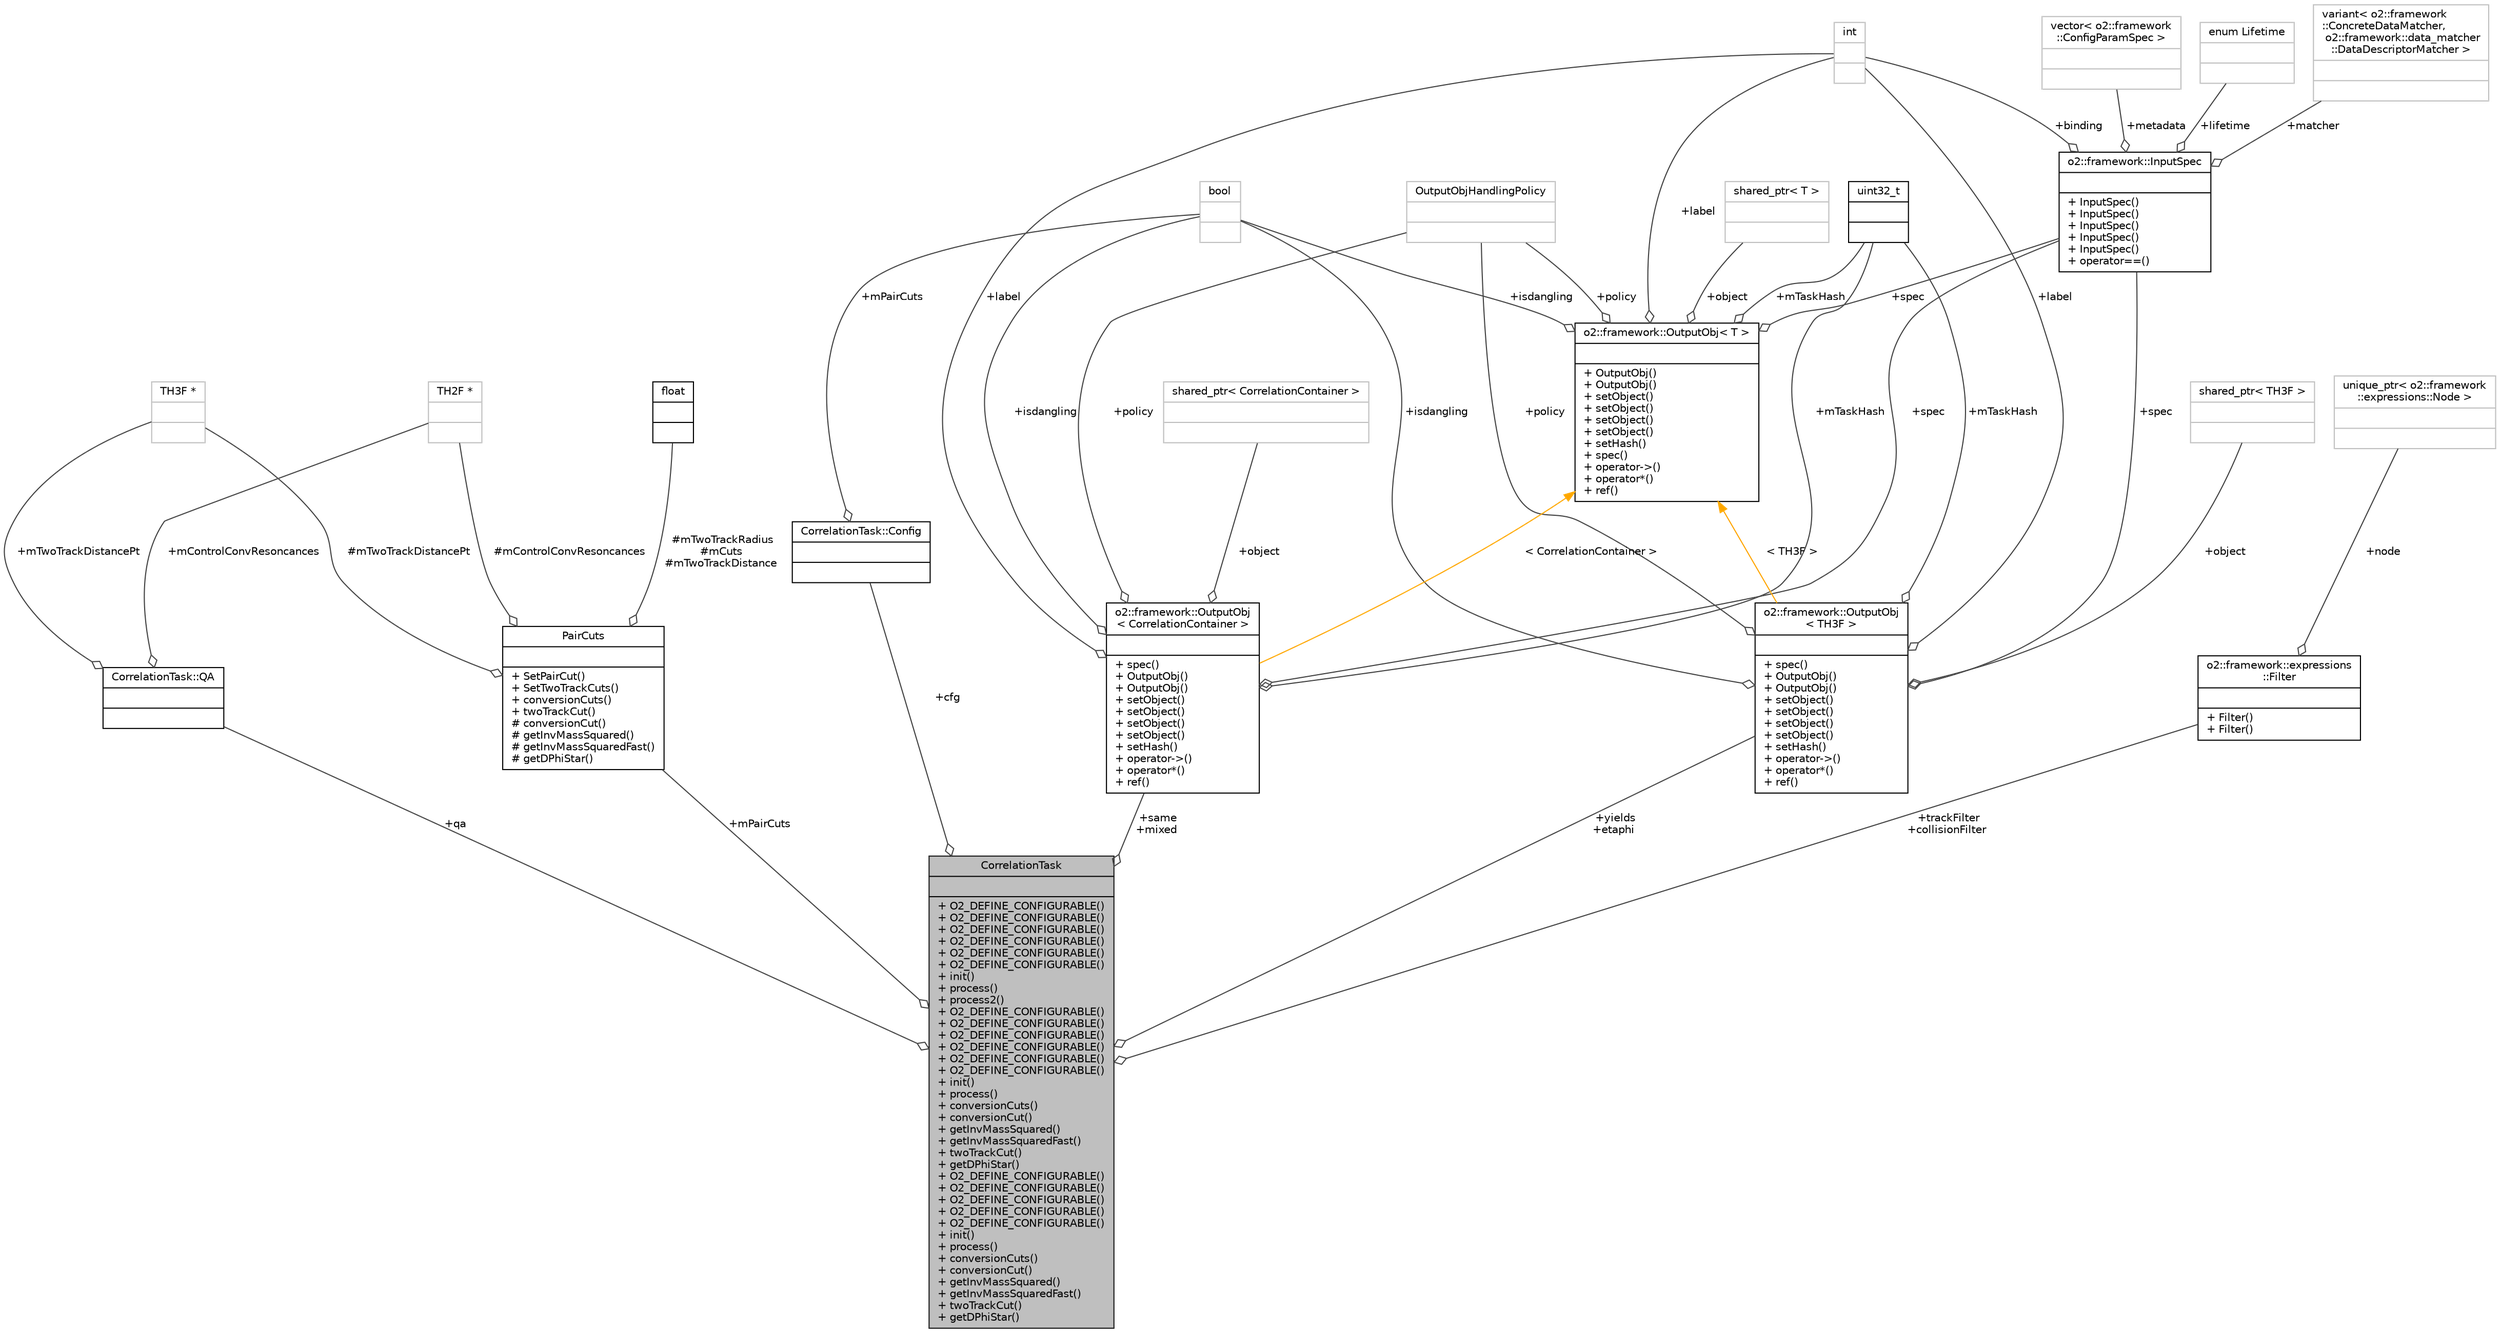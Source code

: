 digraph "CorrelationTask"
{
 // INTERACTIVE_SVG=YES
  bgcolor="transparent";
  edge [fontname="Helvetica",fontsize="10",labelfontname="Helvetica",labelfontsize="10"];
  node [fontname="Helvetica",fontsize="10",shape=record];
  Node1 [label="{CorrelationTask\n||+ O2_DEFINE_CONFIGURABLE()\l+ O2_DEFINE_CONFIGURABLE()\l+ O2_DEFINE_CONFIGURABLE()\l+ O2_DEFINE_CONFIGURABLE()\l+ O2_DEFINE_CONFIGURABLE()\l+ O2_DEFINE_CONFIGURABLE()\l+ init()\l+ process()\l+ process2()\l+ O2_DEFINE_CONFIGURABLE()\l+ O2_DEFINE_CONFIGURABLE()\l+ O2_DEFINE_CONFIGURABLE()\l+ O2_DEFINE_CONFIGURABLE()\l+ O2_DEFINE_CONFIGURABLE()\l+ O2_DEFINE_CONFIGURABLE()\l+ init()\l+ process()\l+ conversionCuts()\l+ conversionCut()\l+ getInvMassSquared()\l+ getInvMassSquaredFast()\l+ twoTrackCut()\l+ getDPhiStar()\l+ O2_DEFINE_CONFIGURABLE()\l+ O2_DEFINE_CONFIGURABLE()\l+ O2_DEFINE_CONFIGURABLE()\l+ O2_DEFINE_CONFIGURABLE()\l+ O2_DEFINE_CONFIGURABLE()\l+ init()\l+ process()\l+ conversionCuts()\l+ conversionCut()\l+ getInvMassSquared()\l+ getInvMassSquaredFast()\l+ twoTrackCut()\l+ getDPhiStar()\l}",height=0.2,width=0.4,color="black", fillcolor="grey75", style="filled", fontcolor="black"];
  Node2 -> Node1 [color="grey25",fontsize="10",style="solid",label=" +qa" ,arrowhead="odiamond",fontname="Helvetica"];
  Node2 [label="{CorrelationTask::QA\n||}",height=0.2,width=0.4,color="black",URL="$db/d2d/structCorrelationTask_1_1QA.html"];
  Node3 -> Node2 [color="grey25",fontsize="10",style="solid",label=" +mTwoTrackDistancePt" ,arrowhead="odiamond",fontname="Helvetica"];
  Node3 [label="{TH3F *\n||}",height=0.2,width=0.4,color="grey75"];
  Node4 -> Node2 [color="grey25",fontsize="10",style="solid",label=" +mControlConvResoncances" ,arrowhead="odiamond",fontname="Helvetica"];
  Node4 [label="{TH2F *\n||}",height=0.2,width=0.4,color="grey75"];
  Node5 -> Node1 [color="grey25",fontsize="10",style="solid",label=" +mPairCuts" ,arrowhead="odiamond",fontname="Helvetica"];
  Node5 [label="{PairCuts\n||+ SetPairCut()\l+ SetTwoTrackCuts()\l+ conversionCuts()\l+ twoTrackCut()\l# conversionCut()\l# getInvMassSquared()\l# getInvMassSquaredFast()\l# getDPhiStar()\l}",height=0.2,width=0.4,color="black",URL="$db/d0d/classPairCuts.html"];
  Node3 -> Node5 [color="grey25",fontsize="10",style="solid",label=" #mTwoTrackDistancePt" ,arrowhead="odiamond",fontname="Helvetica"];
  Node4 -> Node5 [color="grey25",fontsize="10",style="solid",label=" #mControlConvResoncances" ,arrowhead="odiamond",fontname="Helvetica"];
  Node6 -> Node5 [color="grey25",fontsize="10",style="solid",label=" #mTwoTrackRadius\n#mCuts\n#mTwoTrackDistance" ,arrowhead="odiamond",fontname="Helvetica"];
  Node6 [label="{float\n||}",height=0.2,width=0.4,color="black",URL="$d4/dc3/classfloat.html"];
  Node7 -> Node1 [color="grey25",fontsize="10",style="solid",label=" +same\n+mixed" ,arrowhead="odiamond",fontname="Helvetica"];
  Node7 [label="{o2::framework::OutputObj\l\< CorrelationContainer \>\n||+ spec()\l+ OutputObj()\l+ OutputObj()\l+ setObject()\l+ setObject()\l+ setObject()\l+ setObject()\l+ setHash()\l+ operator-\>()\l+ operator*()\l+ ref()\l}",height=0.2,width=0.4,color="black",URL="$d4/d79/structo2_1_1framework_1_1OutputObj.html"];
  Node8 -> Node7 [color="grey25",fontsize="10",style="solid",label=" +policy" ,arrowhead="odiamond",fontname="Helvetica"];
  Node8 [label="{OutputObjHandlingPolicy\n||}",height=0.2,width=0.4,color="grey75"];
  Node9 -> Node7 [color="grey25",fontsize="10",style="solid",label=" +mTaskHash" ,arrowhead="odiamond",fontname="Helvetica"];
  Node9 [label="{uint32_t\n||}",height=0.2,width=0.4,color="black",URL="$d3/d87/classuint32__t.html"];
  Node10 -> Node7 [color="grey25",fontsize="10",style="solid",label=" +object" ,arrowhead="odiamond",fontname="Helvetica"];
  Node10 [label="{shared_ptr\< CorrelationContainer \>\n||}",height=0.2,width=0.4,color="grey75"];
  Node11 -> Node7 [color="grey25",fontsize="10",style="solid",label=" +label" ,arrowhead="odiamond",fontname="Helvetica"];
  Node11 [label="{int\n||}",height=0.2,width=0.4,color="grey75"];
  Node12 -> Node7 [color="grey25",fontsize="10",style="solid",label=" +isdangling" ,arrowhead="odiamond",fontname="Helvetica"];
  Node12 [label="{bool\n||}",height=0.2,width=0.4,color="grey75"];
  Node13 -> Node7 [color="grey25",fontsize="10",style="solid",label=" +spec" ,arrowhead="odiamond",fontname="Helvetica"];
  Node13 [label="{o2::framework::InputSpec\n||+ InputSpec()\l+ InputSpec()\l+ InputSpec()\l+ InputSpec()\l+ InputSpec()\l+ operator==()\l}",height=0.2,width=0.4,color="black",URL="$da/d96/structo2_1_1framework_1_1InputSpec.html"];
  Node14 -> Node13 [color="grey25",fontsize="10",style="solid",label=" +metadata" ,arrowhead="odiamond",fontname="Helvetica"];
  Node14 [label="{vector\< o2::framework\l::ConfigParamSpec \>\n||}",height=0.2,width=0.4,color="grey75"];
  Node15 -> Node13 [color="grey25",fontsize="10",style="solid",label=" +lifetime" ,arrowhead="odiamond",fontname="Helvetica"];
  Node15 [label="{enum Lifetime\n||}",height=0.2,width=0.4,color="grey75"];
  Node16 -> Node13 [color="grey25",fontsize="10",style="solid",label=" +matcher" ,arrowhead="odiamond",fontname="Helvetica"];
  Node16 [label="{variant\< o2::framework\l::ConcreteDataMatcher,\l o2::framework::data_matcher\l::DataDescriptorMatcher \>\n||}",height=0.2,width=0.4,color="grey75"];
  Node11 -> Node13 [color="grey25",fontsize="10",style="solid",label=" +binding" ,arrowhead="odiamond",fontname="Helvetica"];
  Node17 -> Node7 [dir="back",color="orange",fontsize="10",style="solid",label=" \< CorrelationContainer \>" ,fontname="Helvetica"];
  Node17 [label="{o2::framework::OutputObj\< T \>\n||+ OutputObj()\l+ OutputObj()\l+ setObject()\l+ setObject()\l+ setObject()\l+ setObject()\l+ setHash()\l+ spec()\l+ operator-\>()\l+ operator*()\l+ ref()\l}",height=0.2,width=0.4,color="black",URL="$d4/d79/structo2_1_1framework_1_1OutputObj.html"];
  Node8 -> Node17 [color="grey25",fontsize="10",style="solid",label=" +policy" ,arrowhead="odiamond",fontname="Helvetica"];
  Node9 -> Node17 [color="grey25",fontsize="10",style="solid",label=" +mTaskHash" ,arrowhead="odiamond",fontname="Helvetica"];
  Node11 -> Node17 [color="grey25",fontsize="10",style="solid",label=" +label" ,arrowhead="odiamond",fontname="Helvetica"];
  Node18 -> Node17 [color="grey25",fontsize="10",style="solid",label=" +object" ,arrowhead="odiamond",fontname="Helvetica"];
  Node18 [label="{shared_ptr\< T \>\n||}",height=0.2,width=0.4,color="grey75"];
  Node12 -> Node17 [color="grey25",fontsize="10",style="solid",label=" +isdangling" ,arrowhead="odiamond",fontname="Helvetica"];
  Node13 -> Node17 [color="grey25",fontsize="10",style="solid",label=" +spec" ,arrowhead="odiamond",fontname="Helvetica"];
  Node19 -> Node1 [color="grey25",fontsize="10",style="solid",label=" +yields\n+etaphi" ,arrowhead="odiamond",fontname="Helvetica"];
  Node19 [label="{o2::framework::OutputObj\l\< TH3F \>\n||+ spec()\l+ OutputObj()\l+ OutputObj()\l+ setObject()\l+ setObject()\l+ setObject()\l+ setObject()\l+ setHash()\l+ operator-\>()\l+ operator*()\l+ ref()\l}",height=0.2,width=0.4,color="black",URL="$d4/d79/structo2_1_1framework_1_1OutputObj.html"];
  Node8 -> Node19 [color="grey25",fontsize="10",style="solid",label=" +policy" ,arrowhead="odiamond",fontname="Helvetica"];
  Node9 -> Node19 [color="grey25",fontsize="10",style="solid",label=" +mTaskHash" ,arrowhead="odiamond",fontname="Helvetica"];
  Node11 -> Node19 [color="grey25",fontsize="10",style="solid",label=" +label" ,arrowhead="odiamond",fontname="Helvetica"];
  Node12 -> Node19 [color="grey25",fontsize="10",style="solid",label=" +isdangling" ,arrowhead="odiamond",fontname="Helvetica"];
  Node13 -> Node19 [color="grey25",fontsize="10",style="solid",label=" +spec" ,arrowhead="odiamond",fontname="Helvetica"];
  Node20 -> Node19 [color="grey25",fontsize="10",style="solid",label=" +object" ,arrowhead="odiamond",fontname="Helvetica"];
  Node20 [label="{shared_ptr\< TH3F \>\n||}",height=0.2,width=0.4,color="grey75"];
  Node17 -> Node19 [dir="back",color="orange",fontsize="10",style="solid",label=" \< TH3F \>" ,fontname="Helvetica"];
  Node21 -> Node1 [color="grey25",fontsize="10",style="solid",label=" +cfg" ,arrowhead="odiamond",fontname="Helvetica"];
  Node21 [label="{CorrelationTask::Config\n||}",height=0.2,width=0.4,color="black",URL="$de/dca/structCorrelationTask_1_1Config.html"];
  Node12 -> Node21 [color="grey25",fontsize="10",style="solid",label=" +mPairCuts" ,arrowhead="odiamond",fontname="Helvetica"];
  Node22 -> Node1 [color="grey25",fontsize="10",style="solid",label=" +trackFilter\n+collisionFilter" ,arrowhead="odiamond",fontname="Helvetica"];
  Node22 [label="{o2::framework::expressions\l::Filter\n||+ Filter()\l+ Filter()\l}",height=0.2,width=0.4,color="black",URL="$d1/d9a/structo2_1_1framework_1_1expressions_1_1Filter.html",tooltip="A struct, containing the root of the expression tree. "];
  Node23 -> Node22 [color="grey25",fontsize="10",style="solid",label=" +node" ,arrowhead="odiamond",fontname="Helvetica"];
  Node23 [label="{unique_ptr\< o2::framework\l::expressions::Node \>\n||}",height=0.2,width=0.4,color="grey75"];
}
